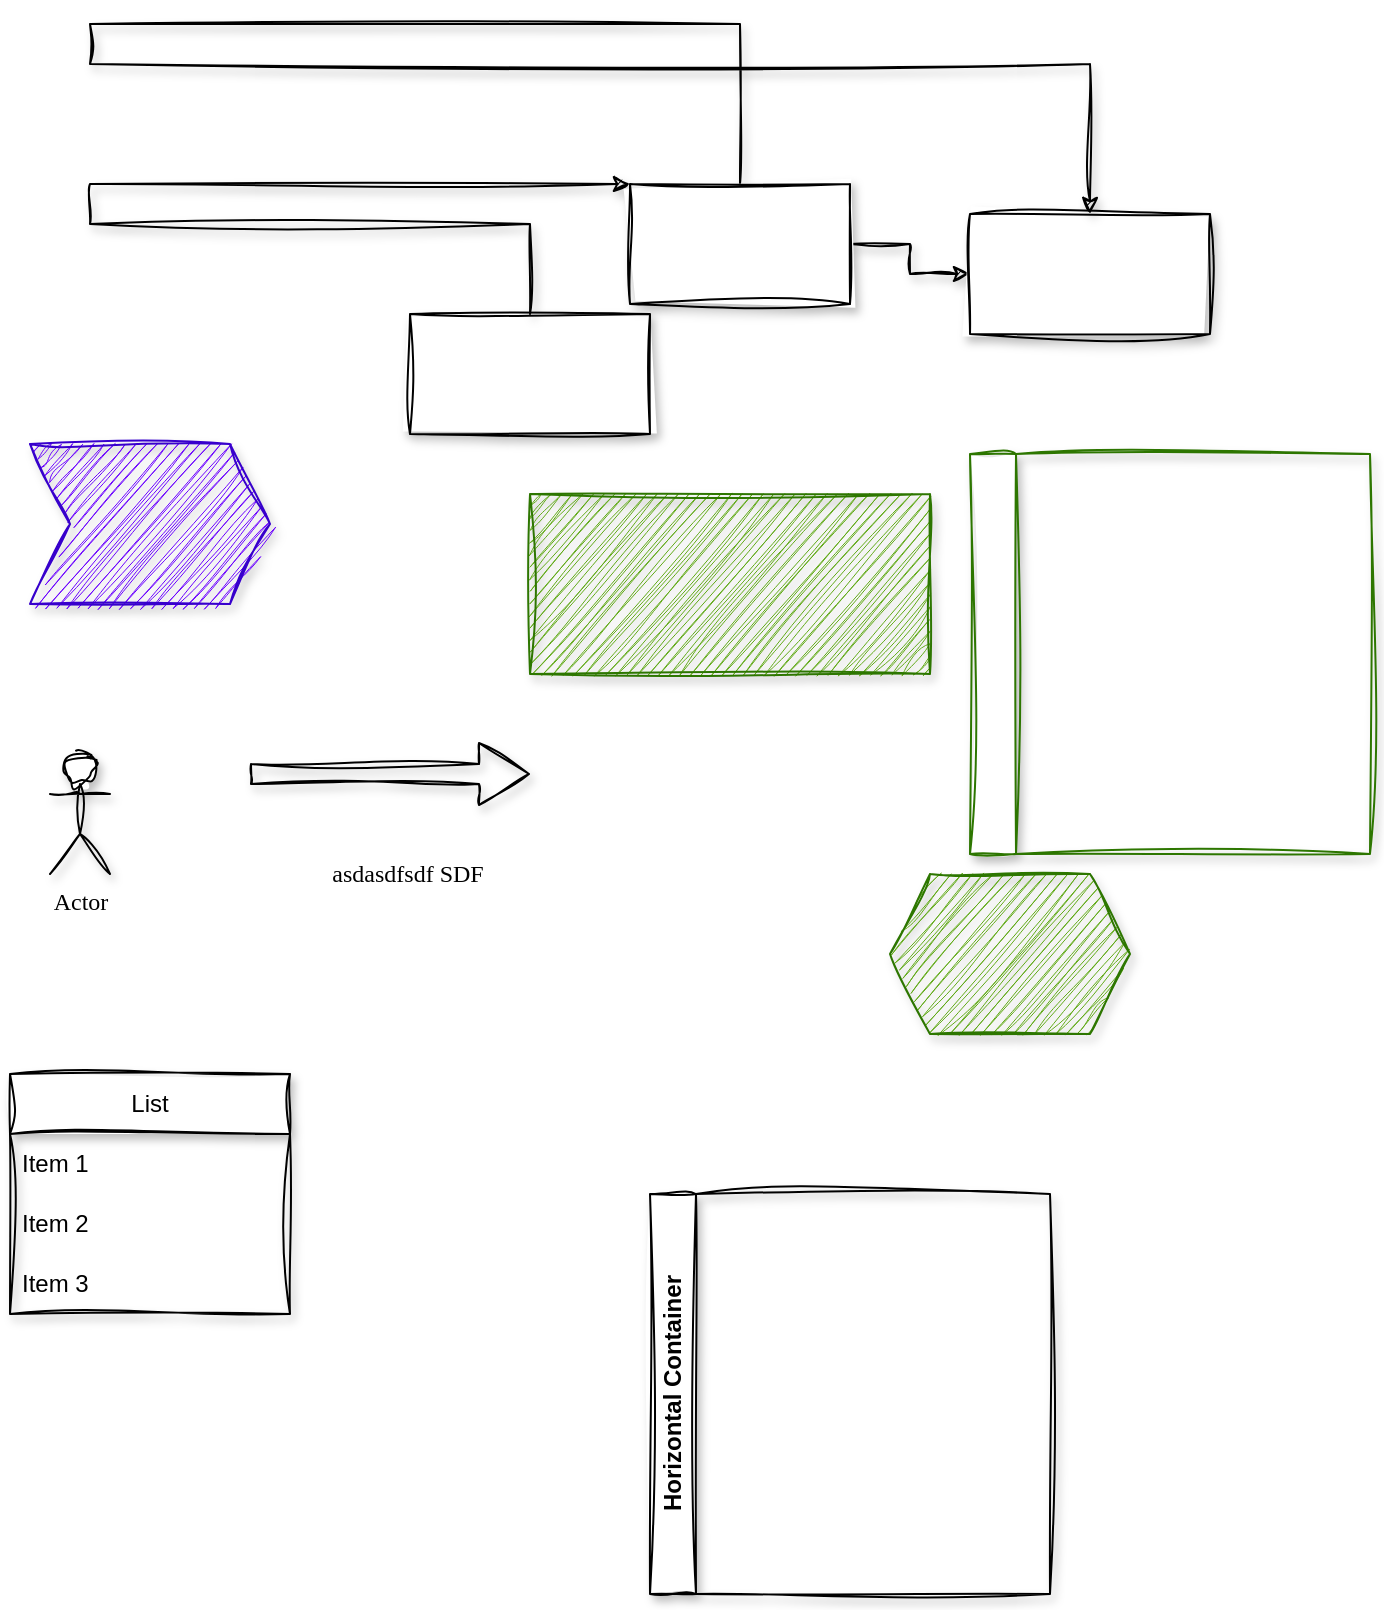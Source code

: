 <mxfile pages="2">
    <diagram id="sYbn1ZRZAFL7KfqynhtD" name="Page-1">
        <mxGraphModel dx="923" dy="637" grid="1" gridSize="5" guides="1" tooltips="1" connect="1" arrows="1" fold="1" page="1" pageScale="1" pageWidth="850" pageHeight="1100" math="1" shadow="0">
            <root>
                <mxCell id="0"/>
                <mxCell id="1" parent="0"/>
                <mxCell id="8" style="edgeStyle=orthogonalEdgeStyle;rounded=0;orthogonalLoop=1;jettySize=auto;html=1;shadow=1;swimlaneLine=1;sketch=1;curveFitting=1;jiggle=2;" parent="1" source="12" target="9" edge="1">
                    <mxGeometry relative="1" as="geometry">
                        <Array as="points"/>
                        <mxPoint x="260" y="260" as="sourcePoint"/>
                    </mxGeometry>
                </mxCell>
                <mxCell id="9" value="" style="rounded=0;whiteSpace=wrap;html=1;shadow=1;swimlaneLine=1;sketch=1;curveFitting=1;jiggle=2;" parent="1" vertex="1">
                    <mxGeometry x="520" y="170" width="120" height="60" as="geometry"/>
                </mxCell>
                <mxCell id="10" value="" style="rounded=0;whiteSpace=wrap;html=1;shadow=1;swimlaneLine=1;sketch=1;curveFitting=1;jiggle=2;" parent="1" vertex="1">
                    <mxGeometry x="240" y="220" width="120" height="60" as="geometry"/>
                </mxCell>
                <mxCell id="11" style="edgeStyle=orthogonalEdgeStyle;rounded=0;orthogonalLoop=1;jettySize=auto;html=1;entryDx=0;entryDy=0;shadow=1;swimlaneLine=1;sketch=1;curveFitting=1;jiggle=2;" parent="1" source="12" target="9" edge="1">
                    <mxGeometry relative="1" as="geometry">
                        <mxPoint x="320" y="390" as="targetPoint"/>
                        <Array as="points">
                            <mxPoint x="80" y="75"/>
                            <mxPoint x="80" y="95"/>
                        </Array>
                    </mxGeometry>
                </mxCell>
                <mxCell id="13" value="" style="edgeStyle=none;orthogonalLoop=1;jettySize=auto;html=1;shape=flexArrow;rounded=0;startSize=8;endSize=8;endArrow=open;sourcePerimeterSpacing=8;targetPerimeterSpacing=8;curved=1;shadow=1;swimlaneLine=1;sketch=1;curveFitting=1;jiggle=2;" parent="1" edge="1">
                    <mxGeometry width="140" relative="1" as="geometry">
                        <mxPoint x="160" y="450" as="sourcePoint"/>
                        <mxPoint x="300" y="450" as="targetPoint"/>
                        <Array as="points"/>
                    </mxGeometry>
                </mxCell>
                <mxCell id="14" value="Horizontal Container" style="swimlane;horizontal=0;whiteSpace=wrap;html=1;rounded=0;shadow=1;swimlaneLine=1;fillColor=default;fontColor=#ffffff;strokeColor=#2D7600;fillStyle=auto;sketch=1;curveFitting=1;jiggle=2;" parent="1" vertex="1">
                    <mxGeometry x="520" y="290" width="200" height="200" as="geometry"/>
                </mxCell>
                <mxCell id="15" value="" style="shape=step;perimeter=stepPerimeter;whiteSpace=wrap;html=1;fixedSize=1;rounded=0;shadow=1;swimlaneLine=1;fillColor=#6a00ff;fontColor=#ffffff;strokeColor=#3700CC;fillStyle=hachure;sketch=1;curveFitting=1;jiggle=2;" parent="1" vertex="1">
                    <mxGeometry x="50" y="285" width="120" height="80" as="geometry"/>
                </mxCell>
                <mxCell id="16" value="" style="rounded=0;whiteSpace=wrap;html=1;shadow=1;swimlaneLine=1;fillColor=#60a917;fontColor=#ffffff;strokeColor=#2D7600;glass=0;fillStyle=hachure;gradientDirection=east;sketch=1;curveFitting=1;jiggle=2;" parent="1" vertex="1">
                    <mxGeometry x="300" y="310" width="200" height="90" as="geometry"/>
                </mxCell>
                <mxCell id="17" value="&lt;font face=&quot;Rock Salt&quot; data-font-src=&quot;https://fonts.googleapis.com/css?family=Rock+Salt&quot;&gt;Actor&lt;/font&gt;" style="shape=umlActor;verticalLabelPosition=bottom;verticalAlign=top;html=1;outlineConnect=0;shadow=1;swimlaneLine=1;sketch=1;curveFitting=1;jiggle=2;" parent="1" vertex="1">
                    <mxGeometry x="60" y="440" width="30" height="60" as="geometry"/>
                </mxCell>
                <mxCell id="18" value="Horizontal Container" style="swimlane;horizontal=0;whiteSpace=wrap;html=1;shadow=1;swimlaneLine=1;sketch=1;curveFitting=1;jiggle=2;" parent="1" vertex="1">
                    <mxGeometry x="360" y="660" width="200" height="200" as="geometry"/>
                </mxCell>
                <mxCell id="19" value="" style="shape=hexagon;perimeter=hexagonPerimeter2;whiteSpace=wrap;html=1;fixedSize=1;shadow=1;swimlaneLine=1;fillColor=#60a917;fontColor=#ffffff;strokeColor=#2D7600;sketch=1;curveFitting=1;jiggle=2;" parent="1" vertex="1">
                    <mxGeometry x="480" y="500" width="120" height="80" as="geometry"/>
                </mxCell>
                <mxCell id="20" value="List" style="swimlane;fontStyle=0;childLayout=stackLayout;horizontal=1;startSize=30;horizontalStack=0;resizeParent=1;resizeParentMax=0;resizeLast=0;collapsible=1;marginBottom=0;whiteSpace=wrap;html=1;shadow=1;swimlaneLine=1;sketch=1;curveFitting=1;jiggle=2;" parent="1" vertex="1">
                    <mxGeometry x="40" y="600" width="140" height="120" as="geometry"/>
                </mxCell>
                <mxCell id="21" value="Item 1" style="text;strokeColor=none;fillColor=none;align=left;verticalAlign=middle;spacingLeft=4;spacingRight=4;overflow=hidden;points=[[0,0.5],[1,0.5]];portConstraint=eastwest;rotatable=0;whiteSpace=wrap;html=1;shadow=1;swimlaneLine=1;sketch=1;curveFitting=1;jiggle=2;" parent="20" vertex="1">
                    <mxGeometry y="30" width="140" height="30" as="geometry"/>
                </mxCell>
                <mxCell id="22" value="Item 2" style="text;strokeColor=none;fillColor=none;align=left;verticalAlign=middle;spacingLeft=4;spacingRight=4;overflow=hidden;points=[[0,0.5],[1,0.5]];portConstraint=eastwest;rotatable=0;whiteSpace=wrap;html=1;shadow=1;swimlaneLine=1;sketch=1;curveFitting=1;jiggle=2;" parent="20" vertex="1">
                    <mxGeometry y="60" width="140" height="30" as="geometry"/>
                </mxCell>
                <mxCell id="23" value="Item 3" style="text;strokeColor=none;fillColor=none;align=left;verticalAlign=middle;spacingLeft=4;spacingRight=4;overflow=hidden;points=[[0,0.5],[1,0.5]];portConstraint=eastwest;rotatable=0;whiteSpace=wrap;html=1;shadow=1;swimlaneLine=1;sketch=1;curveFitting=1;jiggle=2;" parent="20" vertex="1">
                    <mxGeometry y="90" width="140" height="30" as="geometry"/>
                </mxCell>
                <mxCell id="25" value="&lt;font data-font-src=&quot;https://fonts.googleapis.com/css?family=Rock+Salt&quot;&gt;asdasdfsdf SDF&amp;nbsp;&lt;/font&gt;" style="text;html=1;align=center;verticalAlign=middle;resizable=0;points=[];autosize=1;strokeColor=none;glass=0;rounded=0;shadow=0;sketch=1;curveFitting=1;jiggle=2;fontFamily=Virgil Web Font;fontSource=https%3A%2F%2Fvirgil.excalidraw.com%2FVirgil.woff2;" parent="1" vertex="1">
                    <mxGeometry x="190" y="485" width="100" height="30" as="geometry"/>
                </mxCell>
                <mxCell id="PDone_2lDBb0Rt7qLaVb-25" value="" style="edgeStyle=orthogonalEdgeStyle;rounded=0;orthogonalLoop=1;jettySize=auto;html=1;shadow=1;swimlaneLine=1;sketch=1;curveFitting=1;jiggle=2;" parent="1" source="10" target="12" edge="1">
                    <mxGeometry relative="1" as="geometry">
                        <Array as="points">
                            <mxPoint x="80" y="175"/>
                            <mxPoint x="80" y="155"/>
                        </Array>
                        <mxPoint x="300" y="220" as="sourcePoint"/>
                        <mxPoint x="485" y="190" as="targetPoint"/>
                    </mxGeometry>
                </mxCell>
                <mxCell id="12" value="" style="rounded=0;whiteSpace=wrap;html=1;shadow=1;swimlaneLine=1;sketch=1;curveFitting=1;jiggle=2;" parent="1" vertex="1">
                    <mxGeometry x="350" y="155" width="110" height="60" as="geometry"/>
                </mxCell>
            </root>
        </mxGraphModel>
    </diagram>
    <diagram id="wbYhm8CIcn0wJctl552-" name="Page-2">
        <mxGraphModel dx="902" dy="637" grid="1" gridSize="10" guides="1" tooltips="1" connect="1" arrows="1" fold="1" page="1" pageScale="1" pageWidth="850" pageHeight="1100" math="0" shadow="0">
            <root>
                <mxCell id="0"/>
                <mxCell id="1" parent="0"/>
            </root>
        </mxGraphModel>
    </diagram>
</mxfile>
